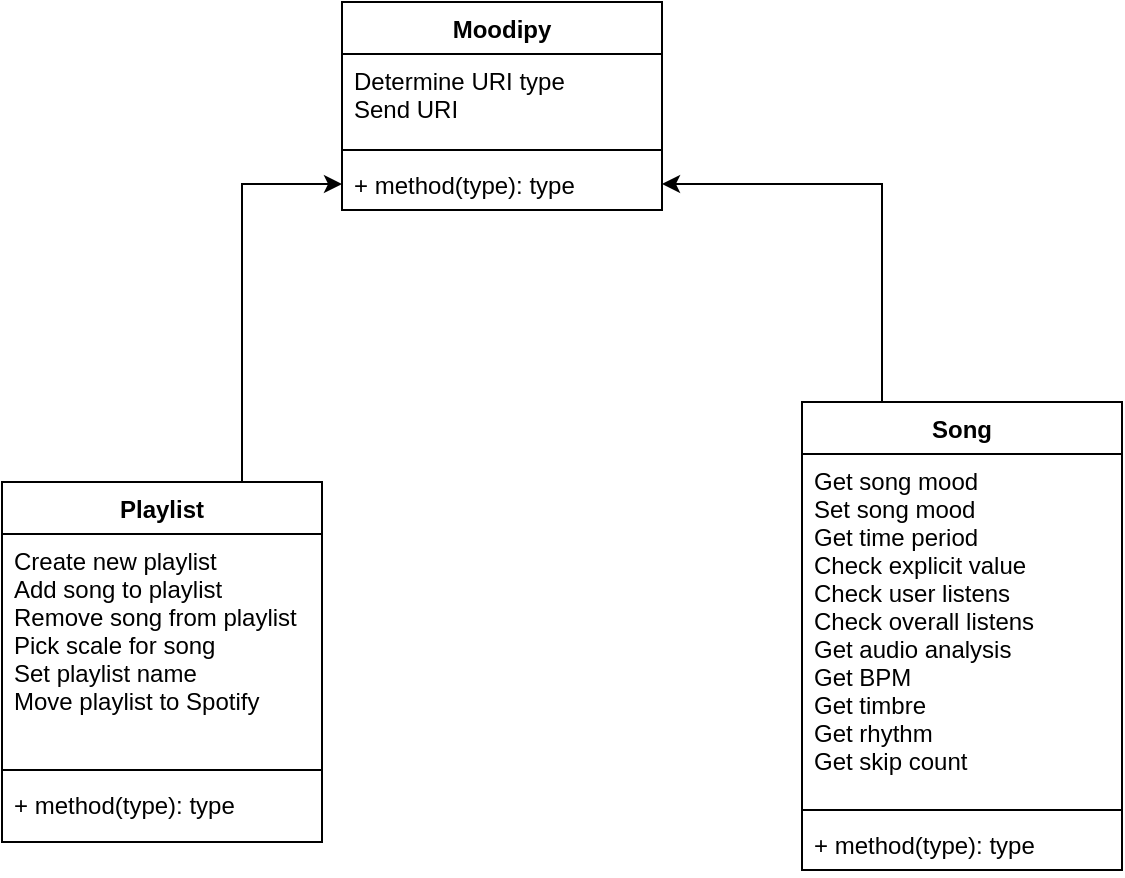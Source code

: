 <mxfile version="13.3.9" type="github">
  <diagram id="bs0jyak4Cegg6xjmRl27" name="Page-1">
    <mxGraphModel dx="1422" dy="794" grid="1" gridSize="10" guides="1" tooltips="1" connect="1" arrows="1" fold="1" page="1" pageScale="1" pageWidth="1100" pageHeight="1700" math="0" shadow="0">
      <root>
        <mxCell id="0" />
        <mxCell id="1" parent="0" />
        <mxCell id="u2wiF5x22LcZIRLn6uMy-10" style="edgeStyle=orthogonalEdgeStyle;rounded=0;orthogonalLoop=1;jettySize=auto;html=1;exitX=0.75;exitY=0;exitDx=0;exitDy=0;entryX=0;entryY=0.5;entryDx=0;entryDy=0;" edge="1" parent="1" source="u2wiF5x22LcZIRLn6uMy-5" target="u2wiF5x22LcZIRLn6uMy-4">
          <mxGeometry relative="1" as="geometry" />
        </mxCell>
        <mxCell id="u2wiF5x22LcZIRLn6uMy-5" value="Playlist" style="swimlane;fontStyle=1;align=center;verticalAlign=top;childLayout=stackLayout;horizontal=1;startSize=26;horizontalStack=0;resizeParent=1;resizeParentMax=0;resizeLast=0;collapsible=1;marginBottom=0;" vertex="1" parent="1">
          <mxGeometry x="220" y="380" width="160" height="180" as="geometry" />
        </mxCell>
        <mxCell id="u2wiF5x22LcZIRLn6uMy-6" value="Create new playlist&#xa;Add song to playlist&#xa;Remove song from playlist&#xa;Pick scale for song&#xa;Set playlist name&#xa;Move playlist to Spotify" style="text;strokeColor=none;fillColor=none;align=left;verticalAlign=top;spacingLeft=4;spacingRight=4;overflow=hidden;rotatable=0;points=[[0,0.5],[1,0.5]];portConstraint=eastwest;" vertex="1" parent="u2wiF5x22LcZIRLn6uMy-5">
          <mxGeometry y="26" width="160" height="114" as="geometry" />
        </mxCell>
        <mxCell id="u2wiF5x22LcZIRLn6uMy-7" value="" style="line;strokeWidth=1;fillColor=none;align=left;verticalAlign=middle;spacingTop=-1;spacingLeft=3;spacingRight=3;rotatable=0;labelPosition=right;points=[];portConstraint=eastwest;" vertex="1" parent="u2wiF5x22LcZIRLn6uMy-5">
          <mxGeometry y="140" width="160" height="8" as="geometry" />
        </mxCell>
        <mxCell id="u2wiF5x22LcZIRLn6uMy-8" value="+ method(type): type" style="text;strokeColor=none;fillColor=none;align=left;verticalAlign=top;spacingLeft=4;spacingRight=4;overflow=hidden;rotatable=0;points=[[0,0.5],[1,0.5]];portConstraint=eastwest;" vertex="1" parent="u2wiF5x22LcZIRLn6uMy-5">
          <mxGeometry y="148" width="160" height="32" as="geometry" />
        </mxCell>
        <mxCell id="u2wiF5x22LcZIRLn6uMy-1" value="Moodipy" style="swimlane;fontStyle=1;align=center;verticalAlign=top;childLayout=stackLayout;horizontal=1;startSize=26;horizontalStack=0;resizeParent=1;resizeParentMax=0;resizeLast=0;collapsible=1;marginBottom=0;" vertex="1" parent="1">
          <mxGeometry x="390" y="140" width="160" height="104" as="geometry" />
        </mxCell>
        <mxCell id="u2wiF5x22LcZIRLn6uMy-2" value="Determine URI type&#xa;Send URI " style="text;strokeColor=none;fillColor=none;align=left;verticalAlign=top;spacingLeft=4;spacingRight=4;overflow=hidden;rotatable=0;points=[[0,0.5],[1,0.5]];portConstraint=eastwest;" vertex="1" parent="u2wiF5x22LcZIRLn6uMy-1">
          <mxGeometry y="26" width="160" height="44" as="geometry" />
        </mxCell>
        <mxCell id="u2wiF5x22LcZIRLn6uMy-3" value="" style="line;strokeWidth=1;fillColor=none;align=left;verticalAlign=middle;spacingTop=-1;spacingLeft=3;spacingRight=3;rotatable=0;labelPosition=right;points=[];portConstraint=eastwest;" vertex="1" parent="u2wiF5x22LcZIRLn6uMy-1">
          <mxGeometry y="70" width="160" height="8" as="geometry" />
        </mxCell>
        <mxCell id="u2wiF5x22LcZIRLn6uMy-4" value="+ method(type): type" style="text;strokeColor=none;fillColor=none;align=left;verticalAlign=top;spacingLeft=4;spacingRight=4;overflow=hidden;rotatable=0;points=[[0,0.5],[1,0.5]];portConstraint=eastwest;" vertex="1" parent="u2wiF5x22LcZIRLn6uMy-1">
          <mxGeometry y="78" width="160" height="26" as="geometry" />
        </mxCell>
        <mxCell id="u2wiF5x22LcZIRLn6uMy-19" style="edgeStyle=orthogonalEdgeStyle;rounded=0;orthogonalLoop=1;jettySize=auto;html=1;exitX=0.25;exitY=0;exitDx=0;exitDy=0;entryX=1;entryY=0.5;entryDx=0;entryDy=0;" edge="1" parent="1" source="u2wiF5x22LcZIRLn6uMy-15" target="u2wiF5x22LcZIRLn6uMy-4">
          <mxGeometry relative="1" as="geometry" />
        </mxCell>
        <mxCell id="u2wiF5x22LcZIRLn6uMy-15" value="Song" style="swimlane;fontStyle=1;align=center;verticalAlign=top;childLayout=stackLayout;horizontal=1;startSize=26;horizontalStack=0;resizeParent=1;resizeParentMax=0;resizeLast=0;collapsible=1;marginBottom=0;" vertex="1" parent="1">
          <mxGeometry x="620" y="340" width="160" height="234" as="geometry" />
        </mxCell>
        <mxCell id="u2wiF5x22LcZIRLn6uMy-16" value="Get song mood&#xa;Set song mood&#xa;Get time period&#xa;Check explicit value&#xa;Check user listens&#xa;Check overall listens&#xa;Get audio analysis&#xa;Get BPM&#xa;Get timbre&#xa;Get rhythm&#xa;Get skip count&#xa; " style="text;strokeColor=none;fillColor=none;align=left;verticalAlign=top;spacingLeft=4;spacingRight=4;overflow=hidden;rotatable=0;points=[[0,0.5],[1,0.5]];portConstraint=eastwest;" vertex="1" parent="u2wiF5x22LcZIRLn6uMy-15">
          <mxGeometry y="26" width="160" height="174" as="geometry" />
        </mxCell>
        <mxCell id="u2wiF5x22LcZIRLn6uMy-17" value="" style="line;strokeWidth=1;fillColor=none;align=left;verticalAlign=middle;spacingTop=-1;spacingLeft=3;spacingRight=3;rotatable=0;labelPosition=right;points=[];portConstraint=eastwest;" vertex="1" parent="u2wiF5x22LcZIRLn6uMy-15">
          <mxGeometry y="200" width="160" height="8" as="geometry" />
        </mxCell>
        <mxCell id="u2wiF5x22LcZIRLn6uMy-18" value="+ method(type): type" style="text;strokeColor=none;fillColor=none;align=left;verticalAlign=top;spacingLeft=4;spacingRight=4;overflow=hidden;rotatable=0;points=[[0,0.5],[1,0.5]];portConstraint=eastwest;" vertex="1" parent="u2wiF5x22LcZIRLn6uMy-15">
          <mxGeometry y="208" width="160" height="26" as="geometry" />
        </mxCell>
      </root>
    </mxGraphModel>
  </diagram>
</mxfile>
